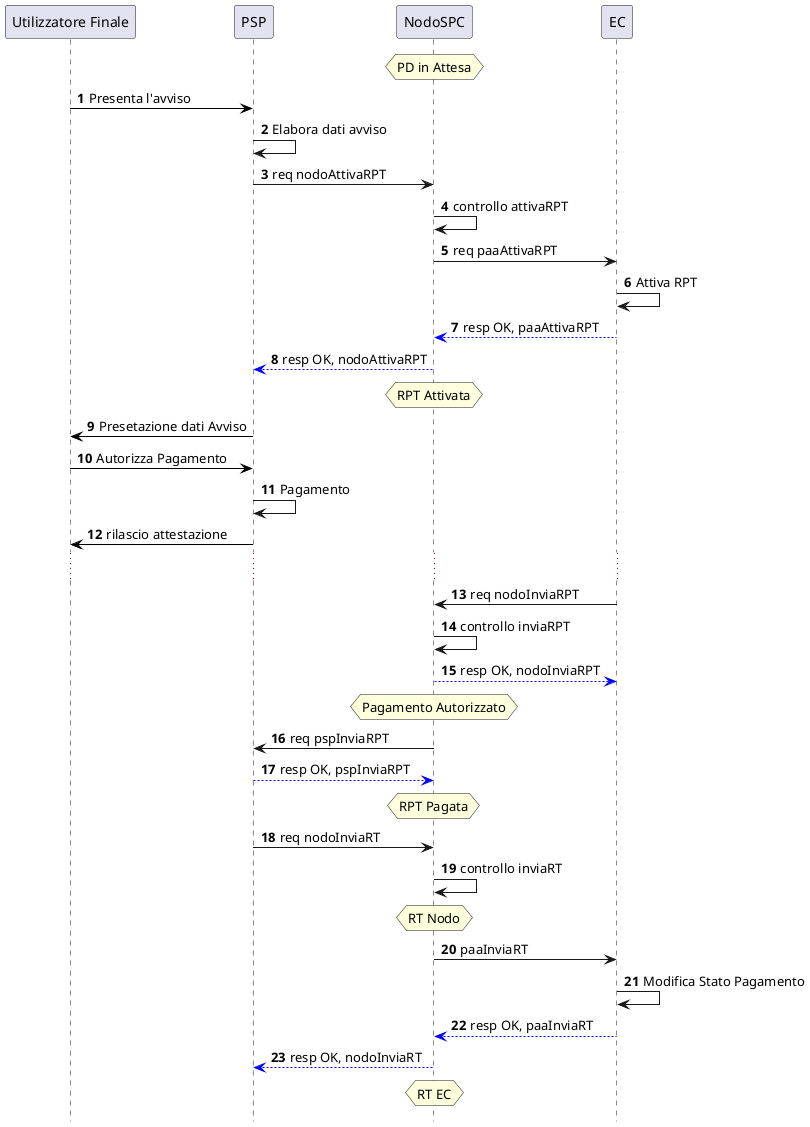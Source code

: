@startuml
hide footbox
autonumber
participant Cittadino as "Utilizzatore Finale"
participant PSP
participant NodoSPC
participant EC

hnote over NodoSPC : PD in Attesa

Cittadino [#000000]-> PSP: Presenta l'avviso

PSP -> PSP: Elabora dati avviso 


PSP -> NodoSPC: req nodoAttivaRPT
NodoSPC -> NodoSPC : controllo attivaRPT

NodoSPC -> EC : req paaAttivaRPT
EC -> EC : Attiva RPT
EC -[#0000FF]-> NodoSPC : resp OK, paaAttivaRPT

NodoSPC -[#0000FF]-> PSP : resp OK, nodoAttivaRPT

hnote over NodoSPC : RPT Attivata
PSP [#black]-> Cittadino : Presetazione dati Avviso
Cittadino [#black]-> PSP : Autorizza Pagamento
PSP -> PSP : Pagamento
PSP [#black]-> Cittadino: rilascio attestazione
...

EC -> NodoSPC : req nodoInviaRPT
NodoSPC -> NodoSPC : controllo inviaRPT

NodoSPC -[#0000FF]-> EC : resp OK, nodoInviaRPT
hnote over NodoSPC : Pagamento Autorizzato


NodoSPC -> PSP : req pspInviaRPT
PSP -[#0000FF]-> NodoSPC : resp OK, pspInviaRPT


hnote over NodoSPC : RPT Pagata

PSP -> NodoSPC : req nodoInviaRT
NodoSPC -> NodoSPC : controllo inviaRT

hnote over NodoSPC : RT Nodo
NodoSPC -> EC : paaInviaRT
EC -> EC : Modifica Stato Pagamento

EC -[#0000FF]-> NodoSPC : resp OK, paaInviaRT
NodoSPC -[#0000FF]-> PSP : resp OK, nodoInviaRT

hnote over NodoSPC : RT EC

@enduml
